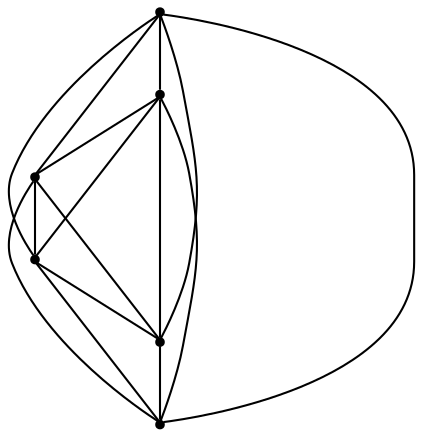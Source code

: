 graph {
  node [shape=point,comment="{\"directed\":false,\"doi\":\"10.1007/978-3-319-73915-1_41\",\"figure\":\"2 (2)\"}"]

  v0 [pos="969.793031004615,346.8954937163227"]
  v1 [pos="886.320356121533,461.7833495860526"]
  v2 [pos="751.2592564037809,275.8935367013829"]
  v3 [pos="886.320356121533,232.00789219714613"]
  v4 [pos="751.2592564037808,417.90177469067214"]
  v5 [pos="845.3273990770892,349.04577329577563"]

  v0 -- v1 [id="-1",pos="969.793031004615,346.8954937163227 886.320356121533,461.7833495860526 886.320356121533,461.7833495860526 886.320356121533,461.7833495860526"]
  v4 -- v0 [id="-2",pos="751.2592564037808,417.90177469067214 867.3839796847682,380.17122281868967 867.3839796847682,380.17122281868967 867.3839796847682,380.17122281868967 969.793031004615,346.8954937163227 969.793031004615,346.8954937163227 969.793031004615,346.8954937163227"]
  v2 -- v1 [id="-3",pos="751.2592564037809,275.8935367013829 886.320356121533,461.7833495860526 886.320356121533,461.7833495860526 886.320356121533,461.7833495860526"]
  v2 -- v3 [id="-4",pos="751.2592564037809,275.8935367013829 886.320356121533,232.00789219714613 886.320356121533,232.00789219714613 886.320356121533,232.00789219714613"]
  v5 -- v3 [id="-7",pos="845.3273990770892,349.04577329577563 886.320356121533,232.00789219714613 886.320356121533,232.00789219714613 886.320356121533,232.00789219714613"]
  v5 -- v4 [id="-8",pos="845.3273990770892,349.04577329577563 751.2592564037808,417.90177469067214 751.2592564037808,417.90177469067214 751.2592564037808,417.90177469067214"]
  v5 -- v2 [id="-9",pos="845.3273990770892,349.04577329577563 751.2592564037809,275.8935367013829 751.2592564037809,275.8935367013829 751.2592564037809,275.8935367013829"]
  v5 -- v0 [id="-10",pos="845.3273990770892,349.04577329577563 969.793031004615,346.8954937163227 969.793031004615,346.8954937163227 969.793031004615,346.8954937163227"]
  v5 -- v1 [id="-11",pos="845.3273990770892,349.04577329577563 886.320356121533,461.7833495860526 886.320356121533,461.7833495860526 886.320356121533,461.7833495860526"]
  v4 -- v2 [id="-14",pos="751.2592564037808,417.90177469067214 751.2592564037809,275.8935367013829 751.2592564037809,275.8935367013829 751.2592564037809,275.8935367013829"]
  v1 -- v3 [id="-16",pos="886.320356121533,461.7833495860526 886.320356121533,232.00789219714613 886.320356121533,232.00789219714613 886.320356121533,232.00789219714613"]
  v1 -- v4 [id="-17",pos="886.320356121533,461.7833495860526 751.2592564037808,417.90177469067214 751.2592564037808,417.90177469067214 751.2592564037808,417.90177469067214"]
  v3 -- v4 [id="-18",pos="886.320356121533,232.00789219714613 751.2592564037808,417.90177469067214 751.2592564037808,417.90177469067214 751.2592564037808,417.90177469067214"]
  v3 -- v0 [id="-19",pos="886.320356121533,232.00789219714613 969.793031004615,346.8954937163227 969.793031004615,346.8954937163227 969.793031004615,346.8954937163227"]
  v0 -- v2 [id="-21",pos="969.793031004615,346.8954937163227 751.2592564037809,275.8935367013829 751.2592564037809,275.8935367013829 751.2592564037809,275.8935367013829"]
}